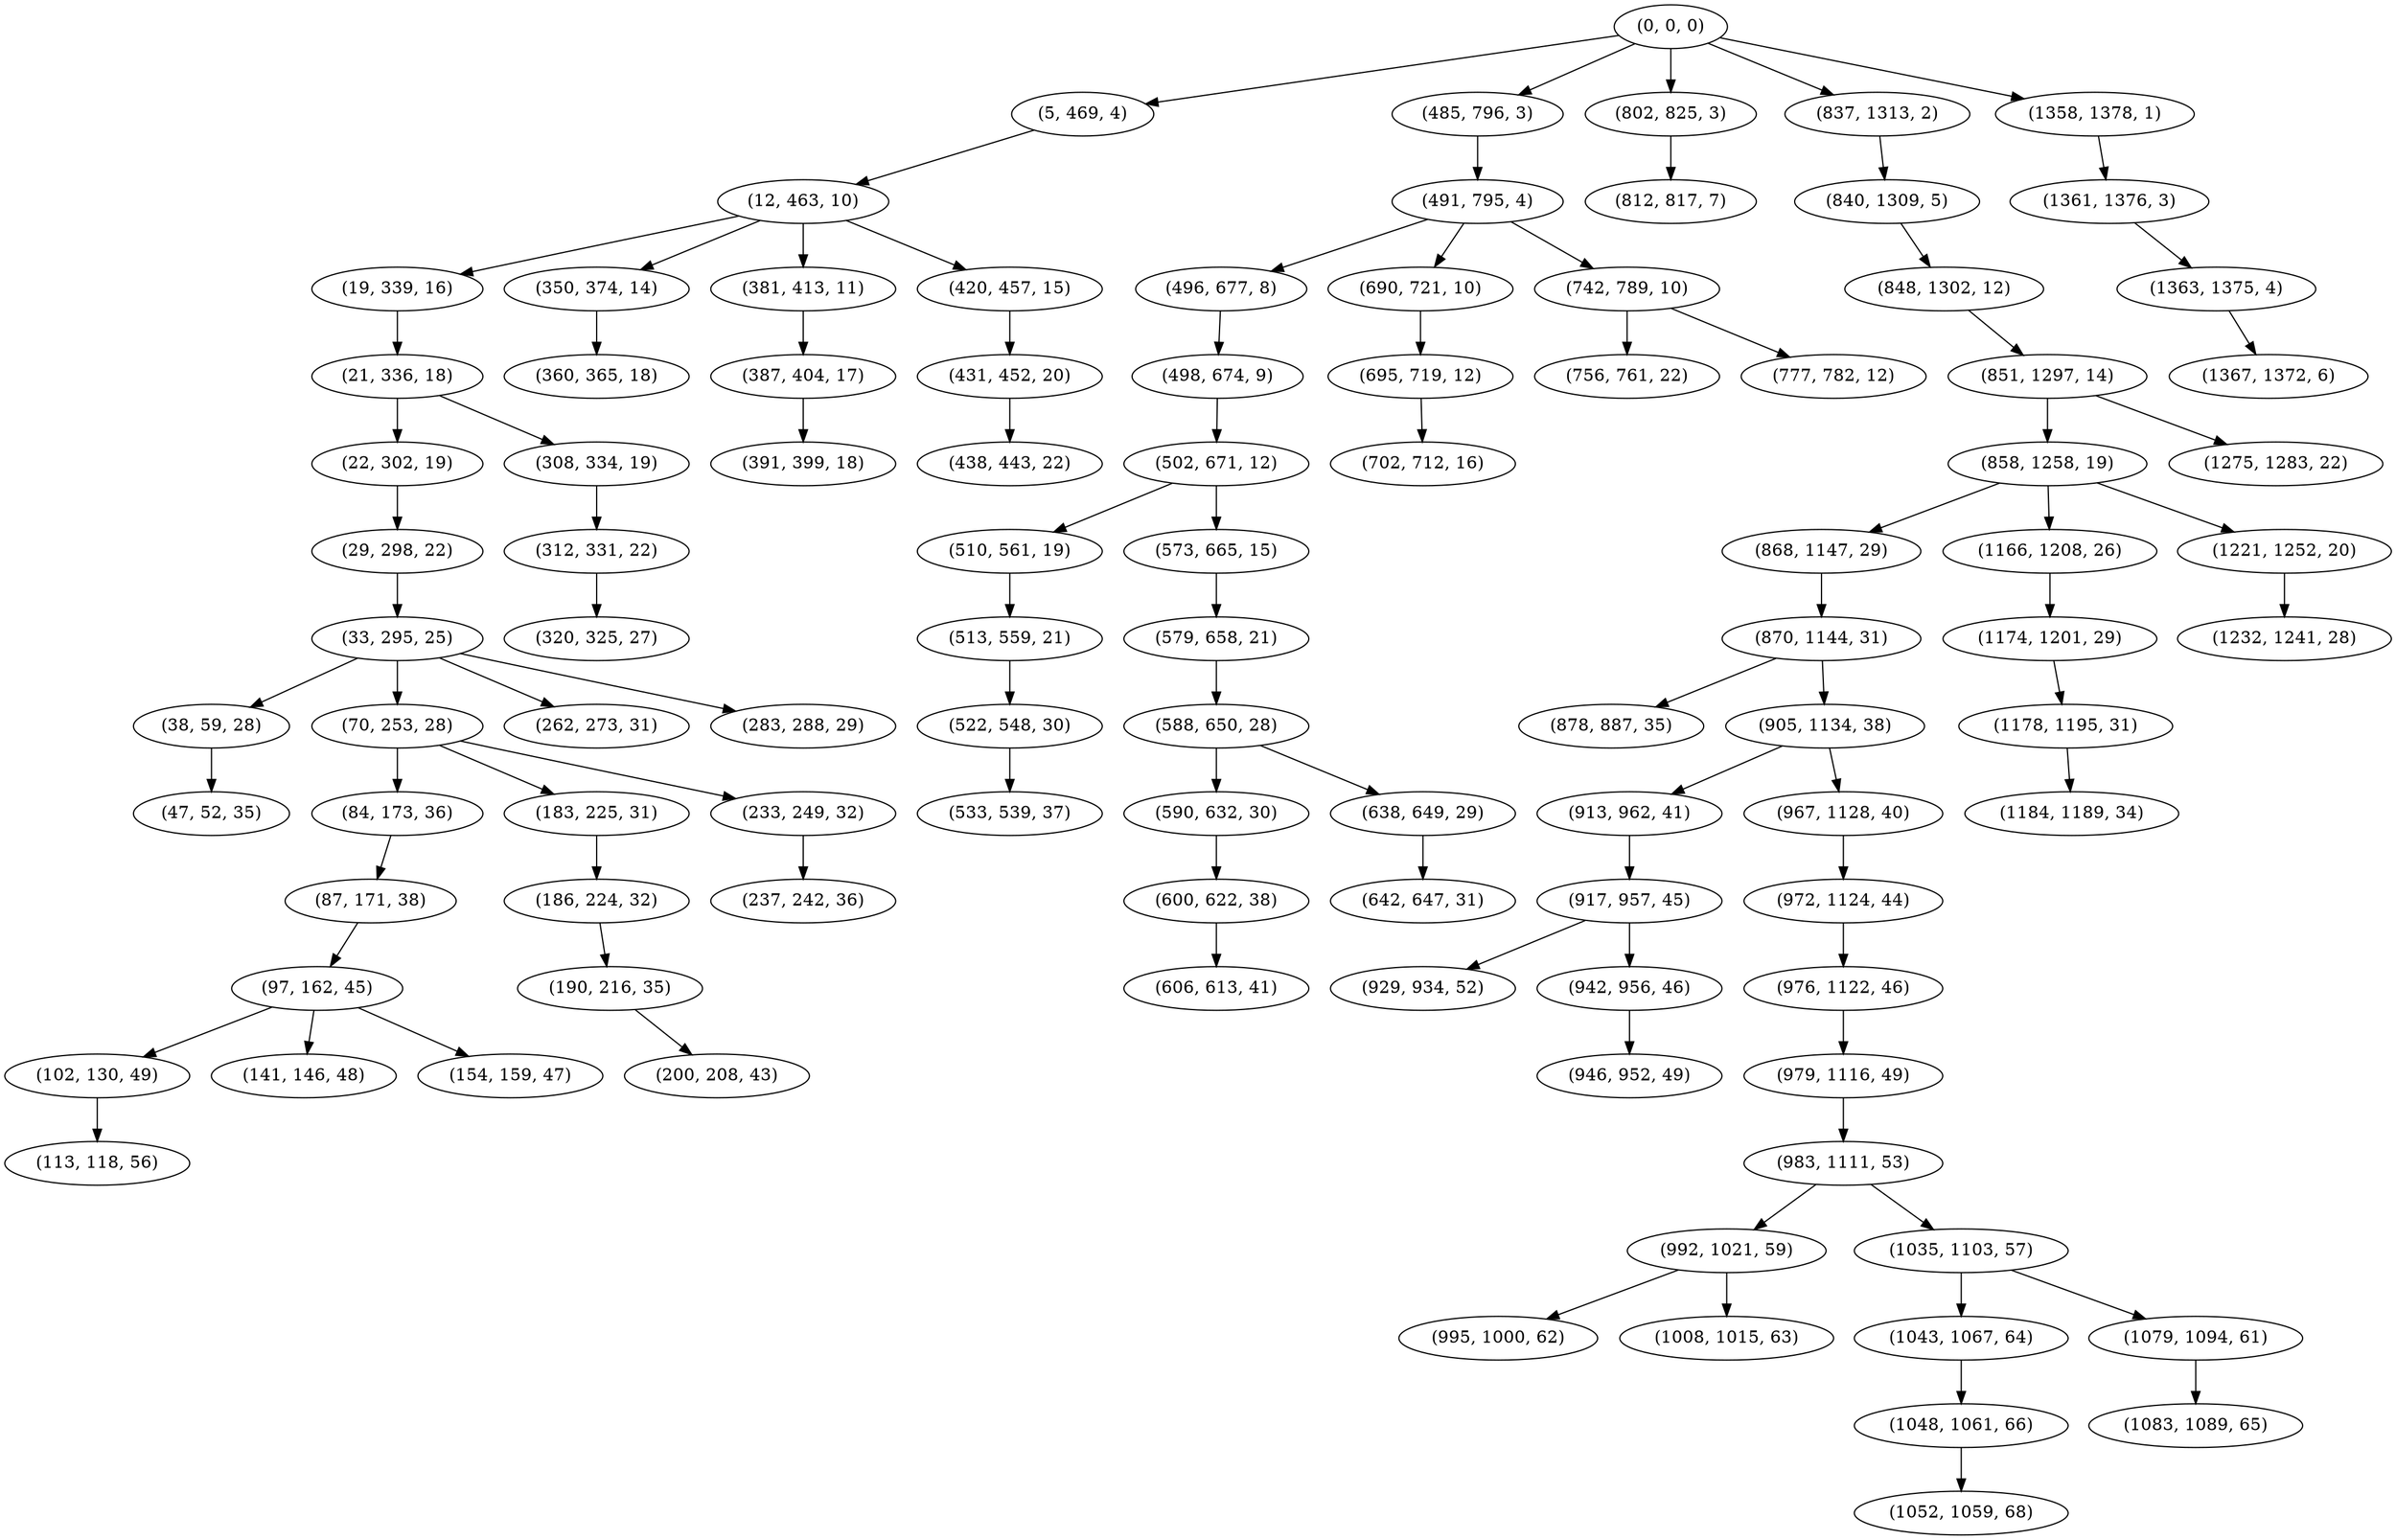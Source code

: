 digraph tree {
    "(0, 0, 0)";
    "(5, 469, 4)";
    "(12, 463, 10)";
    "(19, 339, 16)";
    "(21, 336, 18)";
    "(22, 302, 19)";
    "(29, 298, 22)";
    "(33, 295, 25)";
    "(38, 59, 28)";
    "(47, 52, 35)";
    "(70, 253, 28)";
    "(84, 173, 36)";
    "(87, 171, 38)";
    "(97, 162, 45)";
    "(102, 130, 49)";
    "(113, 118, 56)";
    "(141, 146, 48)";
    "(154, 159, 47)";
    "(183, 225, 31)";
    "(186, 224, 32)";
    "(190, 216, 35)";
    "(200, 208, 43)";
    "(233, 249, 32)";
    "(237, 242, 36)";
    "(262, 273, 31)";
    "(283, 288, 29)";
    "(308, 334, 19)";
    "(312, 331, 22)";
    "(320, 325, 27)";
    "(350, 374, 14)";
    "(360, 365, 18)";
    "(381, 413, 11)";
    "(387, 404, 17)";
    "(391, 399, 18)";
    "(420, 457, 15)";
    "(431, 452, 20)";
    "(438, 443, 22)";
    "(485, 796, 3)";
    "(491, 795, 4)";
    "(496, 677, 8)";
    "(498, 674, 9)";
    "(502, 671, 12)";
    "(510, 561, 19)";
    "(513, 559, 21)";
    "(522, 548, 30)";
    "(533, 539, 37)";
    "(573, 665, 15)";
    "(579, 658, 21)";
    "(588, 650, 28)";
    "(590, 632, 30)";
    "(600, 622, 38)";
    "(606, 613, 41)";
    "(638, 649, 29)";
    "(642, 647, 31)";
    "(690, 721, 10)";
    "(695, 719, 12)";
    "(702, 712, 16)";
    "(742, 789, 10)";
    "(756, 761, 22)";
    "(777, 782, 12)";
    "(802, 825, 3)";
    "(812, 817, 7)";
    "(837, 1313, 2)";
    "(840, 1309, 5)";
    "(848, 1302, 12)";
    "(851, 1297, 14)";
    "(858, 1258, 19)";
    "(868, 1147, 29)";
    "(870, 1144, 31)";
    "(878, 887, 35)";
    "(905, 1134, 38)";
    "(913, 962, 41)";
    "(917, 957, 45)";
    "(929, 934, 52)";
    "(942, 956, 46)";
    "(946, 952, 49)";
    "(967, 1128, 40)";
    "(972, 1124, 44)";
    "(976, 1122, 46)";
    "(979, 1116, 49)";
    "(983, 1111, 53)";
    "(992, 1021, 59)";
    "(995, 1000, 62)";
    "(1008, 1015, 63)";
    "(1035, 1103, 57)";
    "(1043, 1067, 64)";
    "(1048, 1061, 66)";
    "(1052, 1059, 68)";
    "(1079, 1094, 61)";
    "(1083, 1089, 65)";
    "(1166, 1208, 26)";
    "(1174, 1201, 29)";
    "(1178, 1195, 31)";
    "(1184, 1189, 34)";
    "(1221, 1252, 20)";
    "(1232, 1241, 28)";
    "(1275, 1283, 22)";
    "(1358, 1378, 1)";
    "(1361, 1376, 3)";
    "(1363, 1375, 4)";
    "(1367, 1372, 6)";
    "(0, 0, 0)" -> "(5, 469, 4)";
    "(0, 0, 0)" -> "(485, 796, 3)";
    "(0, 0, 0)" -> "(802, 825, 3)";
    "(0, 0, 0)" -> "(837, 1313, 2)";
    "(0, 0, 0)" -> "(1358, 1378, 1)";
    "(5, 469, 4)" -> "(12, 463, 10)";
    "(12, 463, 10)" -> "(19, 339, 16)";
    "(12, 463, 10)" -> "(350, 374, 14)";
    "(12, 463, 10)" -> "(381, 413, 11)";
    "(12, 463, 10)" -> "(420, 457, 15)";
    "(19, 339, 16)" -> "(21, 336, 18)";
    "(21, 336, 18)" -> "(22, 302, 19)";
    "(21, 336, 18)" -> "(308, 334, 19)";
    "(22, 302, 19)" -> "(29, 298, 22)";
    "(29, 298, 22)" -> "(33, 295, 25)";
    "(33, 295, 25)" -> "(38, 59, 28)";
    "(33, 295, 25)" -> "(70, 253, 28)";
    "(33, 295, 25)" -> "(262, 273, 31)";
    "(33, 295, 25)" -> "(283, 288, 29)";
    "(38, 59, 28)" -> "(47, 52, 35)";
    "(70, 253, 28)" -> "(84, 173, 36)";
    "(70, 253, 28)" -> "(183, 225, 31)";
    "(70, 253, 28)" -> "(233, 249, 32)";
    "(84, 173, 36)" -> "(87, 171, 38)";
    "(87, 171, 38)" -> "(97, 162, 45)";
    "(97, 162, 45)" -> "(102, 130, 49)";
    "(97, 162, 45)" -> "(141, 146, 48)";
    "(97, 162, 45)" -> "(154, 159, 47)";
    "(102, 130, 49)" -> "(113, 118, 56)";
    "(183, 225, 31)" -> "(186, 224, 32)";
    "(186, 224, 32)" -> "(190, 216, 35)";
    "(190, 216, 35)" -> "(200, 208, 43)";
    "(233, 249, 32)" -> "(237, 242, 36)";
    "(308, 334, 19)" -> "(312, 331, 22)";
    "(312, 331, 22)" -> "(320, 325, 27)";
    "(350, 374, 14)" -> "(360, 365, 18)";
    "(381, 413, 11)" -> "(387, 404, 17)";
    "(387, 404, 17)" -> "(391, 399, 18)";
    "(420, 457, 15)" -> "(431, 452, 20)";
    "(431, 452, 20)" -> "(438, 443, 22)";
    "(485, 796, 3)" -> "(491, 795, 4)";
    "(491, 795, 4)" -> "(496, 677, 8)";
    "(491, 795, 4)" -> "(690, 721, 10)";
    "(491, 795, 4)" -> "(742, 789, 10)";
    "(496, 677, 8)" -> "(498, 674, 9)";
    "(498, 674, 9)" -> "(502, 671, 12)";
    "(502, 671, 12)" -> "(510, 561, 19)";
    "(502, 671, 12)" -> "(573, 665, 15)";
    "(510, 561, 19)" -> "(513, 559, 21)";
    "(513, 559, 21)" -> "(522, 548, 30)";
    "(522, 548, 30)" -> "(533, 539, 37)";
    "(573, 665, 15)" -> "(579, 658, 21)";
    "(579, 658, 21)" -> "(588, 650, 28)";
    "(588, 650, 28)" -> "(590, 632, 30)";
    "(588, 650, 28)" -> "(638, 649, 29)";
    "(590, 632, 30)" -> "(600, 622, 38)";
    "(600, 622, 38)" -> "(606, 613, 41)";
    "(638, 649, 29)" -> "(642, 647, 31)";
    "(690, 721, 10)" -> "(695, 719, 12)";
    "(695, 719, 12)" -> "(702, 712, 16)";
    "(742, 789, 10)" -> "(756, 761, 22)";
    "(742, 789, 10)" -> "(777, 782, 12)";
    "(802, 825, 3)" -> "(812, 817, 7)";
    "(837, 1313, 2)" -> "(840, 1309, 5)";
    "(840, 1309, 5)" -> "(848, 1302, 12)";
    "(848, 1302, 12)" -> "(851, 1297, 14)";
    "(851, 1297, 14)" -> "(858, 1258, 19)";
    "(851, 1297, 14)" -> "(1275, 1283, 22)";
    "(858, 1258, 19)" -> "(868, 1147, 29)";
    "(858, 1258, 19)" -> "(1166, 1208, 26)";
    "(858, 1258, 19)" -> "(1221, 1252, 20)";
    "(868, 1147, 29)" -> "(870, 1144, 31)";
    "(870, 1144, 31)" -> "(878, 887, 35)";
    "(870, 1144, 31)" -> "(905, 1134, 38)";
    "(905, 1134, 38)" -> "(913, 962, 41)";
    "(905, 1134, 38)" -> "(967, 1128, 40)";
    "(913, 962, 41)" -> "(917, 957, 45)";
    "(917, 957, 45)" -> "(929, 934, 52)";
    "(917, 957, 45)" -> "(942, 956, 46)";
    "(942, 956, 46)" -> "(946, 952, 49)";
    "(967, 1128, 40)" -> "(972, 1124, 44)";
    "(972, 1124, 44)" -> "(976, 1122, 46)";
    "(976, 1122, 46)" -> "(979, 1116, 49)";
    "(979, 1116, 49)" -> "(983, 1111, 53)";
    "(983, 1111, 53)" -> "(992, 1021, 59)";
    "(983, 1111, 53)" -> "(1035, 1103, 57)";
    "(992, 1021, 59)" -> "(995, 1000, 62)";
    "(992, 1021, 59)" -> "(1008, 1015, 63)";
    "(1035, 1103, 57)" -> "(1043, 1067, 64)";
    "(1035, 1103, 57)" -> "(1079, 1094, 61)";
    "(1043, 1067, 64)" -> "(1048, 1061, 66)";
    "(1048, 1061, 66)" -> "(1052, 1059, 68)";
    "(1079, 1094, 61)" -> "(1083, 1089, 65)";
    "(1166, 1208, 26)" -> "(1174, 1201, 29)";
    "(1174, 1201, 29)" -> "(1178, 1195, 31)";
    "(1178, 1195, 31)" -> "(1184, 1189, 34)";
    "(1221, 1252, 20)" -> "(1232, 1241, 28)";
    "(1358, 1378, 1)" -> "(1361, 1376, 3)";
    "(1361, 1376, 3)" -> "(1363, 1375, 4)";
    "(1363, 1375, 4)" -> "(1367, 1372, 6)";
}

